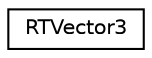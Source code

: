 digraph "Graphical Class Hierarchy"
{
  edge [fontname="Helvetica",fontsize="10",labelfontname="Helvetica",labelfontsize="10"];
  node [fontname="Helvetica",fontsize="10",shape=record];
  rankdir="LR";
  Node0 [label="RTVector3",height=0.2,width=0.4,color="black", fillcolor="white", style="filled",URL="$class_r_t_vector3.html"];
}
